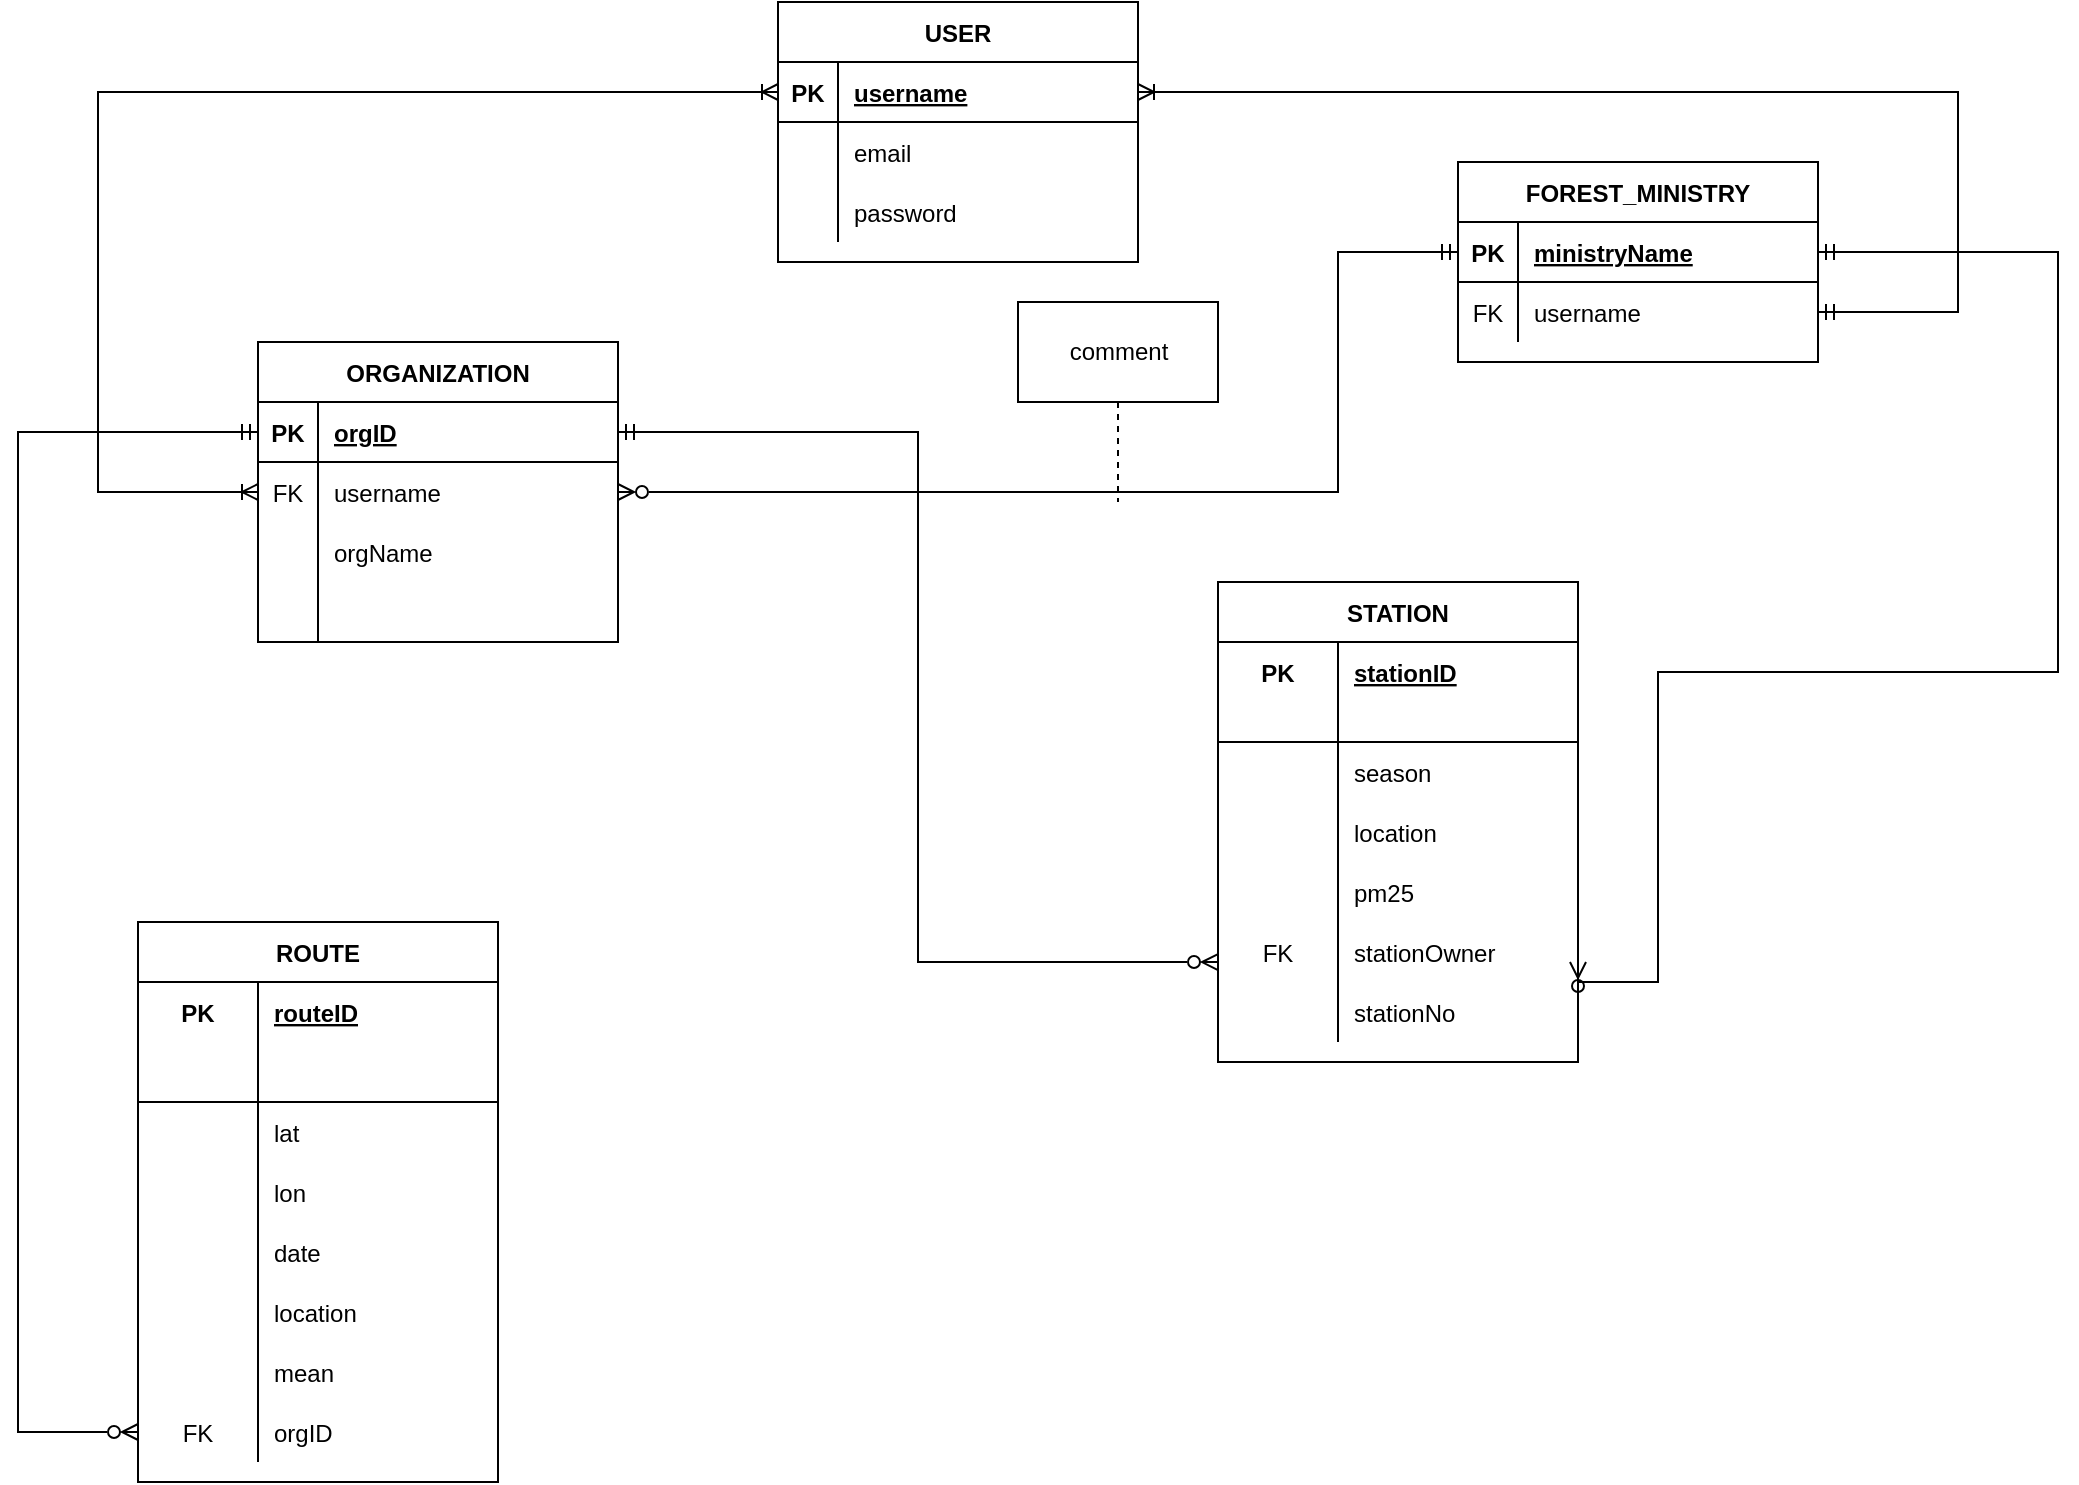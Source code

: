 <mxfile version="20.2.3" type="github">
  <diagram id="P1OG-PjNu5Km5bsU2w-7" name="Page-1">
    <mxGraphModel dx="962" dy="535" grid="1" gridSize="10" guides="1" tooltips="1" connect="1" arrows="1" fold="1" page="1" pageScale="1" pageWidth="850" pageHeight="1100" math="0" shadow="0">
      <root>
        <mxCell id="0" />
        <mxCell id="1" parent="0" />
        <mxCell id="Fa2v_tVgQHneqK8aDZX6-1" value="USER" style="shape=table;startSize=30;container=1;collapsible=1;childLayout=tableLayout;fixedRows=1;rowLines=0;fontStyle=1;align=center;resizeLast=1;" parent="1" vertex="1">
          <mxGeometry x="440" y="270" width="180" height="130" as="geometry" />
        </mxCell>
        <mxCell id="Fa2v_tVgQHneqK8aDZX6-2" value="" style="shape=tableRow;horizontal=0;startSize=0;swimlaneHead=0;swimlaneBody=0;fillColor=none;collapsible=0;dropTarget=0;points=[[0,0.5],[1,0.5]];portConstraint=eastwest;top=0;left=0;right=0;bottom=1;" parent="Fa2v_tVgQHneqK8aDZX6-1" vertex="1">
          <mxGeometry y="30" width="180" height="30" as="geometry" />
        </mxCell>
        <mxCell id="Fa2v_tVgQHneqK8aDZX6-3" value="PK" style="shape=partialRectangle;connectable=0;fillColor=none;top=0;left=0;bottom=0;right=0;fontStyle=1;overflow=hidden;" parent="Fa2v_tVgQHneqK8aDZX6-2" vertex="1">
          <mxGeometry width="30" height="30" as="geometry">
            <mxRectangle width="30" height="30" as="alternateBounds" />
          </mxGeometry>
        </mxCell>
        <mxCell id="Fa2v_tVgQHneqK8aDZX6-4" value="username" style="shape=partialRectangle;connectable=0;fillColor=none;top=0;left=0;bottom=0;right=0;align=left;spacingLeft=6;fontStyle=5;overflow=hidden;" parent="Fa2v_tVgQHneqK8aDZX6-2" vertex="1">
          <mxGeometry x="30" width="150" height="30" as="geometry">
            <mxRectangle width="150" height="30" as="alternateBounds" />
          </mxGeometry>
        </mxCell>
        <mxCell id="Fa2v_tVgQHneqK8aDZX6-5" value="" style="shape=tableRow;horizontal=0;startSize=0;swimlaneHead=0;swimlaneBody=0;fillColor=none;collapsible=0;dropTarget=0;points=[[0,0.5],[1,0.5]];portConstraint=eastwest;top=0;left=0;right=0;bottom=0;" parent="Fa2v_tVgQHneqK8aDZX6-1" vertex="1">
          <mxGeometry y="60" width="180" height="30" as="geometry" />
        </mxCell>
        <mxCell id="Fa2v_tVgQHneqK8aDZX6-6" value="" style="shape=partialRectangle;connectable=0;fillColor=none;top=0;left=0;bottom=0;right=0;editable=1;overflow=hidden;" parent="Fa2v_tVgQHneqK8aDZX6-5" vertex="1">
          <mxGeometry width="30" height="30" as="geometry">
            <mxRectangle width="30" height="30" as="alternateBounds" />
          </mxGeometry>
        </mxCell>
        <mxCell id="Fa2v_tVgQHneqK8aDZX6-7" value="email" style="shape=partialRectangle;connectable=0;fillColor=none;top=0;left=0;bottom=0;right=0;align=left;spacingLeft=6;overflow=hidden;" parent="Fa2v_tVgQHneqK8aDZX6-5" vertex="1">
          <mxGeometry x="30" width="150" height="30" as="geometry">
            <mxRectangle width="150" height="30" as="alternateBounds" />
          </mxGeometry>
        </mxCell>
        <mxCell id="Fa2v_tVgQHneqK8aDZX6-8" value="" style="shape=tableRow;horizontal=0;startSize=0;swimlaneHead=0;swimlaneBody=0;fillColor=none;collapsible=0;dropTarget=0;points=[[0,0.5],[1,0.5]];portConstraint=eastwest;top=0;left=0;right=0;bottom=0;" parent="Fa2v_tVgQHneqK8aDZX6-1" vertex="1">
          <mxGeometry y="90" width="180" height="30" as="geometry" />
        </mxCell>
        <mxCell id="Fa2v_tVgQHneqK8aDZX6-9" value="" style="shape=partialRectangle;connectable=0;fillColor=none;top=0;left=0;bottom=0;right=0;editable=1;overflow=hidden;" parent="Fa2v_tVgQHneqK8aDZX6-8" vertex="1">
          <mxGeometry width="30" height="30" as="geometry">
            <mxRectangle width="30" height="30" as="alternateBounds" />
          </mxGeometry>
        </mxCell>
        <mxCell id="Fa2v_tVgQHneqK8aDZX6-10" value="password" style="shape=partialRectangle;connectable=0;fillColor=none;top=0;left=0;bottom=0;right=0;align=left;spacingLeft=6;overflow=hidden;" parent="Fa2v_tVgQHneqK8aDZX6-8" vertex="1">
          <mxGeometry x="30" width="150" height="30" as="geometry">
            <mxRectangle width="150" height="30" as="alternateBounds" />
          </mxGeometry>
        </mxCell>
        <mxCell id="Fa2v_tVgQHneqK8aDZX6-11" value="ORGANIZATION" style="shape=table;startSize=30;container=1;collapsible=1;childLayout=tableLayout;fixedRows=1;rowLines=0;fontStyle=1;align=center;resizeLast=1;" parent="1" vertex="1">
          <mxGeometry x="180" y="440" width="180" height="150" as="geometry" />
        </mxCell>
        <mxCell id="Fa2v_tVgQHneqK8aDZX6-12" value="" style="shape=tableRow;horizontal=0;startSize=0;swimlaneHead=0;swimlaneBody=0;fillColor=none;collapsible=0;dropTarget=0;points=[[0,0.5],[1,0.5]];portConstraint=eastwest;top=0;left=0;right=0;bottom=1;" parent="Fa2v_tVgQHneqK8aDZX6-11" vertex="1">
          <mxGeometry y="30" width="180" height="30" as="geometry" />
        </mxCell>
        <mxCell id="Fa2v_tVgQHneqK8aDZX6-13" value="PK" style="shape=partialRectangle;connectable=0;fillColor=none;top=0;left=0;bottom=0;right=0;fontStyle=1;overflow=hidden;" parent="Fa2v_tVgQHneqK8aDZX6-12" vertex="1">
          <mxGeometry width="30" height="30" as="geometry">
            <mxRectangle width="30" height="30" as="alternateBounds" />
          </mxGeometry>
        </mxCell>
        <mxCell id="Fa2v_tVgQHneqK8aDZX6-14" value="orgID" style="shape=partialRectangle;connectable=0;fillColor=none;top=0;left=0;bottom=0;right=0;align=left;spacingLeft=6;fontStyle=5;overflow=hidden;" parent="Fa2v_tVgQHneqK8aDZX6-12" vertex="1">
          <mxGeometry x="30" width="150" height="30" as="geometry">
            <mxRectangle width="150" height="30" as="alternateBounds" />
          </mxGeometry>
        </mxCell>
        <mxCell id="Fa2v_tVgQHneqK8aDZX6-15" value="" style="shape=tableRow;horizontal=0;startSize=0;swimlaneHead=0;swimlaneBody=0;fillColor=none;collapsible=0;dropTarget=0;points=[[0,0.5],[1,0.5]];portConstraint=eastwest;top=0;left=0;right=0;bottom=0;" parent="Fa2v_tVgQHneqK8aDZX6-11" vertex="1">
          <mxGeometry y="60" width="180" height="30" as="geometry" />
        </mxCell>
        <mxCell id="Fa2v_tVgQHneqK8aDZX6-16" value="FK" style="shape=partialRectangle;connectable=0;fillColor=none;top=0;left=0;bottom=0;right=0;editable=1;overflow=hidden;" parent="Fa2v_tVgQHneqK8aDZX6-15" vertex="1">
          <mxGeometry width="30" height="30" as="geometry">
            <mxRectangle width="30" height="30" as="alternateBounds" />
          </mxGeometry>
        </mxCell>
        <mxCell id="Fa2v_tVgQHneqK8aDZX6-17" value="username" style="shape=partialRectangle;connectable=0;fillColor=none;top=0;left=0;bottom=0;right=0;align=left;spacingLeft=6;overflow=hidden;" parent="Fa2v_tVgQHneqK8aDZX6-15" vertex="1">
          <mxGeometry x="30" width="150" height="30" as="geometry">
            <mxRectangle width="150" height="30" as="alternateBounds" />
          </mxGeometry>
        </mxCell>
        <mxCell id="Fa2v_tVgQHneqK8aDZX6-18" value="" style="shape=tableRow;horizontal=0;startSize=0;swimlaneHead=0;swimlaneBody=0;fillColor=none;collapsible=0;dropTarget=0;points=[[0,0.5],[1,0.5]];portConstraint=eastwest;top=0;left=0;right=0;bottom=0;" parent="Fa2v_tVgQHneqK8aDZX6-11" vertex="1">
          <mxGeometry y="90" width="180" height="30" as="geometry" />
        </mxCell>
        <mxCell id="Fa2v_tVgQHneqK8aDZX6-19" value="" style="shape=partialRectangle;connectable=0;fillColor=none;top=0;left=0;bottom=0;right=0;editable=1;overflow=hidden;" parent="Fa2v_tVgQHneqK8aDZX6-18" vertex="1">
          <mxGeometry width="30" height="30" as="geometry">
            <mxRectangle width="30" height="30" as="alternateBounds" />
          </mxGeometry>
        </mxCell>
        <mxCell id="Fa2v_tVgQHneqK8aDZX6-20" value="orgName" style="shape=partialRectangle;connectable=0;fillColor=none;top=0;left=0;bottom=0;right=0;align=left;spacingLeft=6;overflow=hidden;" parent="Fa2v_tVgQHneqK8aDZX6-18" vertex="1">
          <mxGeometry x="30" width="150" height="30" as="geometry">
            <mxRectangle width="150" height="30" as="alternateBounds" />
          </mxGeometry>
        </mxCell>
        <mxCell id="Fa2v_tVgQHneqK8aDZX6-21" value="" style="shape=tableRow;horizontal=0;startSize=0;swimlaneHead=0;swimlaneBody=0;fillColor=none;collapsible=0;dropTarget=0;points=[[0,0.5],[1,0.5]];portConstraint=eastwest;top=0;left=0;right=0;bottom=0;" parent="Fa2v_tVgQHneqK8aDZX6-11" vertex="1">
          <mxGeometry y="120" width="180" height="30" as="geometry" />
        </mxCell>
        <mxCell id="Fa2v_tVgQHneqK8aDZX6-22" value="" style="shape=partialRectangle;connectable=0;fillColor=none;top=0;left=0;bottom=0;right=0;editable=1;overflow=hidden;" parent="Fa2v_tVgQHneqK8aDZX6-21" vertex="1">
          <mxGeometry width="30" height="30" as="geometry">
            <mxRectangle width="30" height="30" as="alternateBounds" />
          </mxGeometry>
        </mxCell>
        <mxCell id="Fa2v_tVgQHneqK8aDZX6-23" value="" style="shape=partialRectangle;connectable=0;fillColor=none;top=0;left=0;bottom=0;right=0;align=left;spacingLeft=6;overflow=hidden;" parent="Fa2v_tVgQHneqK8aDZX6-21" vertex="1">
          <mxGeometry x="30" width="150" height="30" as="geometry">
            <mxRectangle width="150" height="30" as="alternateBounds" />
          </mxGeometry>
        </mxCell>
        <mxCell id="Fa2v_tVgQHneqK8aDZX6-24" style="edgeStyle=orthogonalEdgeStyle;rounded=0;orthogonalLoop=1;jettySize=auto;html=1;endArrow=ERoneToMany;endFill=0;startArrow=ERoneToMany;startFill=0;exitX=0;exitY=0.5;exitDx=0;exitDy=0;entryX=0;entryY=0.5;entryDx=0;entryDy=0;" parent="1" source="Fa2v_tVgQHneqK8aDZX6-2" target="Fa2v_tVgQHneqK8aDZX6-15" edge="1">
          <mxGeometry relative="1" as="geometry">
            <Array as="points">
              <mxPoint x="100" y="315" />
              <mxPoint x="100" y="515" />
            </Array>
            <mxPoint x="440" y="320" as="sourcePoint" />
            <mxPoint x="170" y="540" as="targetPoint" />
          </mxGeometry>
        </mxCell>
        <mxCell id="Fa2v_tVgQHneqK8aDZX6-25" style="edgeStyle=orthogonalEdgeStyle;rounded=0;orthogonalLoop=1;jettySize=auto;html=1;startArrow=ERmandOne;startFill=0;endArrow=ERzeroToMany;endFill=0;exitX=0;exitY=0.5;exitDx=0;exitDy=0;entryX=1;entryY=0.5;entryDx=0;entryDy=0;" parent="1" source="Fa2v_tVgQHneqK8aDZX6-27" target="Fa2v_tVgQHneqK8aDZX6-15" edge="1">
          <mxGeometry relative="1" as="geometry">
            <Array as="points">
              <mxPoint x="720" y="395" />
              <mxPoint x="720" y="515" />
            </Array>
            <mxPoint x="760" y="400" as="sourcePoint" />
            <mxPoint x="390" y="520" as="targetPoint" />
          </mxGeometry>
        </mxCell>
        <mxCell id="Fa2v_tVgQHneqK8aDZX6-26" value="FOREST_MINISTRY" style="shape=table;startSize=30;container=1;collapsible=1;childLayout=tableLayout;fixedRows=1;rowLines=0;fontStyle=1;align=center;resizeLast=1;" parent="1" vertex="1">
          <mxGeometry x="780" y="350" width="180" height="100" as="geometry" />
        </mxCell>
        <mxCell id="Fa2v_tVgQHneqK8aDZX6-27" value="" style="shape=tableRow;horizontal=0;startSize=0;swimlaneHead=0;swimlaneBody=0;fillColor=none;collapsible=0;dropTarget=0;points=[[0,0.5],[1,0.5]];portConstraint=eastwest;top=0;left=0;right=0;bottom=1;" parent="Fa2v_tVgQHneqK8aDZX6-26" vertex="1">
          <mxGeometry y="30" width="180" height="30" as="geometry" />
        </mxCell>
        <mxCell id="Fa2v_tVgQHneqK8aDZX6-28" value="PK" style="shape=partialRectangle;connectable=0;fillColor=none;top=0;left=0;bottom=0;right=0;fontStyle=1;overflow=hidden;" parent="Fa2v_tVgQHneqK8aDZX6-27" vertex="1">
          <mxGeometry width="30" height="30" as="geometry">
            <mxRectangle width="30" height="30" as="alternateBounds" />
          </mxGeometry>
        </mxCell>
        <mxCell id="Fa2v_tVgQHneqK8aDZX6-29" value="ministryName" style="shape=partialRectangle;connectable=0;fillColor=none;top=0;left=0;bottom=0;right=0;align=left;spacingLeft=6;fontStyle=5;overflow=hidden;" parent="Fa2v_tVgQHneqK8aDZX6-27" vertex="1">
          <mxGeometry x="30" width="150" height="30" as="geometry">
            <mxRectangle width="150" height="30" as="alternateBounds" />
          </mxGeometry>
        </mxCell>
        <mxCell id="Fa2v_tVgQHneqK8aDZX6-30" value="" style="shape=tableRow;horizontal=0;startSize=0;swimlaneHead=0;swimlaneBody=0;fillColor=none;collapsible=0;dropTarget=0;points=[[0,0.5],[1,0.5]];portConstraint=eastwest;top=0;left=0;right=0;bottom=0;" parent="Fa2v_tVgQHneqK8aDZX6-26" vertex="1">
          <mxGeometry y="60" width="180" height="30" as="geometry" />
        </mxCell>
        <mxCell id="Fa2v_tVgQHneqK8aDZX6-31" value="FK" style="shape=partialRectangle;connectable=0;fillColor=none;top=0;left=0;bottom=0;right=0;editable=1;overflow=hidden;" parent="Fa2v_tVgQHneqK8aDZX6-30" vertex="1">
          <mxGeometry width="30" height="30" as="geometry">
            <mxRectangle width="30" height="30" as="alternateBounds" />
          </mxGeometry>
        </mxCell>
        <mxCell id="Fa2v_tVgQHneqK8aDZX6-32" value="username" style="shape=partialRectangle;connectable=0;fillColor=none;top=0;left=0;bottom=0;right=0;align=left;spacingLeft=6;overflow=hidden;" parent="Fa2v_tVgQHneqK8aDZX6-30" vertex="1">
          <mxGeometry x="30" width="150" height="30" as="geometry">
            <mxRectangle width="150" height="30" as="alternateBounds" />
          </mxGeometry>
        </mxCell>
        <mxCell id="Fa2v_tVgQHneqK8aDZX6-33" style="rounded=0;orthogonalLoop=1;jettySize=auto;html=1;endArrow=ERmandOne;endFill=0;startArrow=ERoneToMany;startFill=0;edgeStyle=orthogonalEdgeStyle;entryX=1;entryY=0.5;entryDx=0;entryDy=0;exitX=1;exitY=0.5;exitDx=0;exitDy=0;" parent="1" source="Fa2v_tVgQHneqK8aDZX6-2" target="Fa2v_tVgQHneqK8aDZX6-30" edge="1">
          <mxGeometry relative="1" as="geometry">
            <mxPoint x="980" y="440" as="targetPoint" />
            <Array as="points">
              <mxPoint x="1030" y="315" />
              <mxPoint x="1030" y="425" />
            </Array>
            <mxPoint x="670" y="310" as="sourcePoint" />
          </mxGeometry>
        </mxCell>
        <mxCell id="Fa2v_tVgQHneqK8aDZX6-34" value="ROUTE" style="shape=table;startSize=30;container=1;collapsible=1;childLayout=tableLayout;fixedRows=1;rowLines=0;fontStyle=1;align=center;resizeLast=1;" parent="1" vertex="1">
          <mxGeometry x="120" y="730" width="180" height="280" as="geometry" />
        </mxCell>
        <mxCell id="Fa2v_tVgQHneqK8aDZX6-35" value="" style="shape=tableRow;horizontal=0;startSize=0;swimlaneHead=0;swimlaneBody=0;fillColor=none;collapsible=0;dropTarget=0;points=[[0,0.5],[1,0.5]];portConstraint=eastwest;top=0;left=0;right=0;bottom=0;" parent="Fa2v_tVgQHneqK8aDZX6-34" vertex="1">
          <mxGeometry y="30" width="180" height="30" as="geometry" />
        </mxCell>
        <mxCell id="Fa2v_tVgQHneqK8aDZX6-36" value="PK" style="shape=partialRectangle;connectable=0;fillColor=none;top=0;left=0;bottom=0;right=0;fontStyle=1;overflow=hidden;" parent="Fa2v_tVgQHneqK8aDZX6-35" vertex="1">
          <mxGeometry width="60" height="30" as="geometry">
            <mxRectangle width="60" height="30" as="alternateBounds" />
          </mxGeometry>
        </mxCell>
        <mxCell id="Fa2v_tVgQHneqK8aDZX6-37" value="routeID" style="shape=partialRectangle;connectable=0;fillColor=none;top=0;left=0;bottom=0;right=0;align=left;spacingLeft=6;fontStyle=5;overflow=hidden;" parent="Fa2v_tVgQHneqK8aDZX6-35" vertex="1">
          <mxGeometry x="60" width="120" height="30" as="geometry">
            <mxRectangle width="120" height="30" as="alternateBounds" />
          </mxGeometry>
        </mxCell>
        <mxCell id="Fa2v_tVgQHneqK8aDZX6-38" value="" style="shape=tableRow;horizontal=0;startSize=0;swimlaneHead=0;swimlaneBody=0;fillColor=none;collapsible=0;dropTarget=0;points=[[0,0.5],[1,0.5]];portConstraint=eastwest;top=0;left=0;right=0;bottom=1;" parent="Fa2v_tVgQHneqK8aDZX6-34" vertex="1">
          <mxGeometry y="60" width="180" height="30" as="geometry" />
        </mxCell>
        <mxCell id="Fa2v_tVgQHneqK8aDZX6-39" value="" style="shape=partialRectangle;connectable=0;fillColor=none;top=0;left=0;bottom=0;right=0;fontStyle=1;overflow=hidden;" parent="Fa2v_tVgQHneqK8aDZX6-38" vertex="1">
          <mxGeometry width="60" height="30" as="geometry">
            <mxRectangle width="60" height="30" as="alternateBounds" />
          </mxGeometry>
        </mxCell>
        <mxCell id="Fa2v_tVgQHneqK8aDZX6-40" value="" style="shape=partialRectangle;connectable=0;fillColor=none;top=0;left=0;bottom=0;right=0;align=left;spacingLeft=6;fontStyle=5;overflow=hidden;" parent="Fa2v_tVgQHneqK8aDZX6-38" vertex="1">
          <mxGeometry x="60" width="120" height="30" as="geometry">
            <mxRectangle width="120" height="30" as="alternateBounds" />
          </mxGeometry>
        </mxCell>
        <mxCell id="Fa2v_tVgQHneqK8aDZX6-41" value="" style="shape=tableRow;horizontal=0;startSize=0;swimlaneHead=0;swimlaneBody=0;fillColor=none;collapsible=0;dropTarget=0;points=[[0,0.5],[1,0.5]];portConstraint=eastwest;top=0;left=0;right=0;bottom=0;" parent="Fa2v_tVgQHneqK8aDZX6-34" vertex="1">
          <mxGeometry y="90" width="180" height="30" as="geometry" />
        </mxCell>
        <mxCell id="Fa2v_tVgQHneqK8aDZX6-42" value="" style="shape=partialRectangle;connectable=0;fillColor=none;top=0;left=0;bottom=0;right=0;editable=1;overflow=hidden;" parent="Fa2v_tVgQHneqK8aDZX6-41" vertex="1">
          <mxGeometry width="60" height="30" as="geometry">
            <mxRectangle width="60" height="30" as="alternateBounds" />
          </mxGeometry>
        </mxCell>
        <mxCell id="Fa2v_tVgQHneqK8aDZX6-43" value="lat" style="shape=partialRectangle;connectable=0;fillColor=none;top=0;left=0;bottom=0;right=0;align=left;spacingLeft=6;overflow=hidden;" parent="Fa2v_tVgQHneqK8aDZX6-41" vertex="1">
          <mxGeometry x="60" width="120" height="30" as="geometry">
            <mxRectangle width="120" height="30" as="alternateBounds" />
          </mxGeometry>
        </mxCell>
        <mxCell id="Fa2v_tVgQHneqK8aDZX6-44" value="" style="shape=tableRow;horizontal=0;startSize=0;swimlaneHead=0;swimlaneBody=0;fillColor=none;collapsible=0;dropTarget=0;points=[[0,0.5],[1,0.5]];portConstraint=eastwest;top=0;left=0;right=0;bottom=0;" parent="Fa2v_tVgQHneqK8aDZX6-34" vertex="1">
          <mxGeometry y="120" width="180" height="30" as="geometry" />
        </mxCell>
        <mxCell id="Fa2v_tVgQHneqK8aDZX6-45" value="" style="shape=partialRectangle;connectable=0;fillColor=none;top=0;left=0;bottom=0;right=0;editable=1;overflow=hidden;" parent="Fa2v_tVgQHneqK8aDZX6-44" vertex="1">
          <mxGeometry width="60" height="30" as="geometry">
            <mxRectangle width="60" height="30" as="alternateBounds" />
          </mxGeometry>
        </mxCell>
        <mxCell id="Fa2v_tVgQHneqK8aDZX6-46" value="lon" style="shape=partialRectangle;connectable=0;fillColor=none;top=0;left=0;bottom=0;right=0;align=left;spacingLeft=6;overflow=hidden;" parent="Fa2v_tVgQHneqK8aDZX6-44" vertex="1">
          <mxGeometry x="60" width="120" height="30" as="geometry">
            <mxRectangle width="120" height="30" as="alternateBounds" />
          </mxGeometry>
        </mxCell>
        <mxCell id="Fa2v_tVgQHneqK8aDZX6-47" value="" style="shape=tableRow;horizontal=0;startSize=0;swimlaneHead=0;swimlaneBody=0;fillColor=none;collapsible=0;dropTarget=0;points=[[0,0.5],[1,0.5]];portConstraint=eastwest;top=0;left=0;right=0;bottom=0;" parent="Fa2v_tVgQHneqK8aDZX6-34" vertex="1">
          <mxGeometry y="150" width="180" height="30" as="geometry" />
        </mxCell>
        <mxCell id="Fa2v_tVgQHneqK8aDZX6-48" value="" style="shape=partialRectangle;connectable=0;fillColor=none;top=0;left=0;bottom=0;right=0;editable=1;overflow=hidden;" parent="Fa2v_tVgQHneqK8aDZX6-47" vertex="1">
          <mxGeometry width="60" height="30" as="geometry">
            <mxRectangle width="60" height="30" as="alternateBounds" />
          </mxGeometry>
        </mxCell>
        <mxCell id="Fa2v_tVgQHneqK8aDZX6-49" value="date" style="shape=partialRectangle;connectable=0;fillColor=none;top=0;left=0;bottom=0;right=0;align=left;spacingLeft=6;overflow=hidden;" parent="Fa2v_tVgQHneqK8aDZX6-47" vertex="1">
          <mxGeometry x="60" width="120" height="30" as="geometry">
            <mxRectangle width="120" height="30" as="alternateBounds" />
          </mxGeometry>
        </mxCell>
        <mxCell id="Fa2v_tVgQHneqK8aDZX6-50" value="" style="shape=tableRow;horizontal=0;startSize=0;swimlaneHead=0;swimlaneBody=0;fillColor=none;collapsible=0;dropTarget=0;points=[[0,0.5],[1,0.5]];portConstraint=eastwest;top=0;left=0;right=0;bottom=0;" parent="Fa2v_tVgQHneqK8aDZX6-34" vertex="1">
          <mxGeometry y="180" width="180" height="30" as="geometry" />
        </mxCell>
        <mxCell id="Fa2v_tVgQHneqK8aDZX6-51" value="" style="shape=partialRectangle;connectable=0;fillColor=none;top=0;left=0;bottom=0;right=0;editable=1;overflow=hidden;" parent="Fa2v_tVgQHneqK8aDZX6-50" vertex="1">
          <mxGeometry width="60" height="30" as="geometry">
            <mxRectangle width="60" height="30" as="alternateBounds" />
          </mxGeometry>
        </mxCell>
        <mxCell id="Fa2v_tVgQHneqK8aDZX6-52" value="location" style="shape=partialRectangle;connectable=0;fillColor=none;top=0;left=0;bottom=0;right=0;align=left;spacingLeft=6;overflow=hidden;" parent="Fa2v_tVgQHneqK8aDZX6-50" vertex="1">
          <mxGeometry x="60" width="120" height="30" as="geometry">
            <mxRectangle width="120" height="30" as="alternateBounds" />
          </mxGeometry>
        </mxCell>
        <mxCell id="Fa2v_tVgQHneqK8aDZX6-53" value="" style="shape=tableRow;horizontal=0;startSize=0;swimlaneHead=0;swimlaneBody=0;fillColor=none;collapsible=0;dropTarget=0;points=[[0,0.5],[1,0.5]];portConstraint=eastwest;top=0;left=0;right=0;bottom=0;" parent="Fa2v_tVgQHneqK8aDZX6-34" vertex="1">
          <mxGeometry y="210" width="180" height="30" as="geometry" />
        </mxCell>
        <mxCell id="Fa2v_tVgQHneqK8aDZX6-54" value="" style="shape=partialRectangle;connectable=0;fillColor=none;top=0;left=0;bottom=0;right=0;editable=1;overflow=hidden;" parent="Fa2v_tVgQHneqK8aDZX6-53" vertex="1">
          <mxGeometry width="60" height="30" as="geometry">
            <mxRectangle width="60" height="30" as="alternateBounds" />
          </mxGeometry>
        </mxCell>
        <mxCell id="Fa2v_tVgQHneqK8aDZX6-55" value="mean" style="shape=partialRectangle;connectable=0;fillColor=none;top=0;left=0;bottom=0;right=0;align=left;spacingLeft=6;overflow=hidden;" parent="Fa2v_tVgQHneqK8aDZX6-53" vertex="1">
          <mxGeometry x="60" width="120" height="30" as="geometry">
            <mxRectangle width="120" height="30" as="alternateBounds" />
          </mxGeometry>
        </mxCell>
        <mxCell id="1m5my00AeO6LskAyZeh7-1" value="" style="shape=tableRow;horizontal=0;startSize=0;swimlaneHead=0;swimlaneBody=0;fillColor=none;collapsible=0;dropTarget=0;points=[[0,0.5],[1,0.5]];portConstraint=eastwest;top=0;left=0;right=0;bottom=0;" parent="Fa2v_tVgQHneqK8aDZX6-34" vertex="1">
          <mxGeometry y="240" width="180" height="30" as="geometry" />
        </mxCell>
        <mxCell id="1m5my00AeO6LskAyZeh7-2" value="FK" style="shape=partialRectangle;connectable=0;fillColor=none;top=0;left=0;bottom=0;right=0;editable=1;overflow=hidden;" parent="1m5my00AeO6LskAyZeh7-1" vertex="1">
          <mxGeometry width="60" height="30" as="geometry">
            <mxRectangle width="60" height="30" as="alternateBounds" />
          </mxGeometry>
        </mxCell>
        <mxCell id="1m5my00AeO6LskAyZeh7-3" value="orgID" style="shape=partialRectangle;connectable=0;fillColor=none;top=0;left=0;bottom=0;right=0;align=left;spacingLeft=6;overflow=hidden;" parent="1m5my00AeO6LskAyZeh7-1" vertex="1">
          <mxGeometry x="60" width="120" height="30" as="geometry">
            <mxRectangle width="120" height="30" as="alternateBounds" />
          </mxGeometry>
        </mxCell>
        <mxCell id="Fa2v_tVgQHneqK8aDZX6-56" style="edgeStyle=orthogonalEdgeStyle;rounded=0;orthogonalLoop=1;jettySize=auto;html=1;startArrow=ERmandOne;startFill=0;endArrow=ERzeroToMany;endFill=0;exitX=0;exitY=0.5;exitDx=0;exitDy=0;entryX=0;entryY=0.5;entryDx=0;entryDy=0;" parent="1" source="Fa2v_tVgQHneqK8aDZX6-12" target="1m5my00AeO6LskAyZeh7-1" edge="1">
          <mxGeometry relative="1" as="geometry">
            <Array as="points">
              <mxPoint x="60" y="485" />
              <mxPoint x="60" y="985" />
            </Array>
            <mxPoint x="180" y="485" as="sourcePoint" />
            <mxPoint x="110" y="775" as="targetPoint" />
          </mxGeometry>
        </mxCell>
        <mxCell id="Fa2v_tVgQHneqK8aDZX6-57" value="STATION" style="shape=table;startSize=30;container=1;collapsible=1;childLayout=tableLayout;fixedRows=1;rowLines=0;fontStyle=1;align=center;resizeLast=1;" parent="1" vertex="1">
          <mxGeometry x="660" y="560" width="180" height="240" as="geometry" />
        </mxCell>
        <mxCell id="Fa2v_tVgQHneqK8aDZX6-58" value="" style="shape=tableRow;horizontal=0;startSize=0;swimlaneHead=0;swimlaneBody=0;fillColor=none;collapsible=0;dropTarget=0;points=[[0,0.5],[1,0.5]];portConstraint=eastwest;top=0;left=0;right=0;bottom=0;" parent="Fa2v_tVgQHneqK8aDZX6-57" vertex="1">
          <mxGeometry y="30" width="180" height="30" as="geometry" />
        </mxCell>
        <mxCell id="Fa2v_tVgQHneqK8aDZX6-59" value="PK" style="shape=partialRectangle;connectable=0;fillColor=none;top=0;left=0;bottom=0;right=0;fontStyle=1;overflow=hidden;" parent="Fa2v_tVgQHneqK8aDZX6-58" vertex="1">
          <mxGeometry width="60" height="30" as="geometry">
            <mxRectangle width="60" height="30" as="alternateBounds" />
          </mxGeometry>
        </mxCell>
        <mxCell id="Fa2v_tVgQHneqK8aDZX6-60" value="stationID" style="shape=partialRectangle;connectable=0;fillColor=none;top=0;left=0;bottom=0;right=0;align=left;spacingLeft=6;fontStyle=5;overflow=hidden;" parent="Fa2v_tVgQHneqK8aDZX6-58" vertex="1">
          <mxGeometry x="60" width="120" height="30" as="geometry">
            <mxRectangle width="120" height="30" as="alternateBounds" />
          </mxGeometry>
        </mxCell>
        <mxCell id="Fa2v_tVgQHneqK8aDZX6-61" value="" style="shape=tableRow;horizontal=0;startSize=0;swimlaneHead=0;swimlaneBody=0;fillColor=none;collapsible=0;dropTarget=0;points=[[0,0.5],[1,0.5]];portConstraint=eastwest;top=0;left=0;right=0;bottom=1;" parent="Fa2v_tVgQHneqK8aDZX6-57" vertex="1">
          <mxGeometry y="60" width="180" height="20" as="geometry" />
        </mxCell>
        <mxCell id="Fa2v_tVgQHneqK8aDZX6-62" value="" style="shape=partialRectangle;connectable=0;fillColor=none;top=0;left=0;bottom=0;right=0;fontStyle=1;overflow=hidden;" parent="Fa2v_tVgQHneqK8aDZX6-61" vertex="1">
          <mxGeometry width="60" height="20" as="geometry">
            <mxRectangle width="60" height="20" as="alternateBounds" />
          </mxGeometry>
        </mxCell>
        <mxCell id="Fa2v_tVgQHneqK8aDZX6-63" value="" style="shape=partialRectangle;connectable=0;fillColor=none;top=0;left=0;bottom=0;right=0;align=left;spacingLeft=6;fontStyle=5;overflow=hidden;" parent="Fa2v_tVgQHneqK8aDZX6-61" vertex="1">
          <mxGeometry x="60" width="120" height="20" as="geometry">
            <mxRectangle width="120" height="20" as="alternateBounds" />
          </mxGeometry>
        </mxCell>
        <mxCell id="Fa2v_tVgQHneqK8aDZX6-64" value="" style="shape=tableRow;horizontal=0;startSize=0;swimlaneHead=0;swimlaneBody=0;fillColor=none;collapsible=0;dropTarget=0;points=[[0,0.5],[1,0.5]];portConstraint=eastwest;top=0;left=0;right=0;bottom=0;" parent="Fa2v_tVgQHneqK8aDZX6-57" vertex="1">
          <mxGeometry y="80" width="180" height="30" as="geometry" />
        </mxCell>
        <mxCell id="Fa2v_tVgQHneqK8aDZX6-65" value="" style="shape=partialRectangle;connectable=0;fillColor=none;top=0;left=0;bottom=0;right=0;editable=1;overflow=hidden;" parent="Fa2v_tVgQHneqK8aDZX6-64" vertex="1">
          <mxGeometry width="60" height="30" as="geometry">
            <mxRectangle width="60" height="30" as="alternateBounds" />
          </mxGeometry>
        </mxCell>
        <mxCell id="Fa2v_tVgQHneqK8aDZX6-66" value="season" style="shape=partialRectangle;connectable=0;fillColor=none;top=0;left=0;bottom=0;right=0;align=left;spacingLeft=6;overflow=hidden;" parent="Fa2v_tVgQHneqK8aDZX6-64" vertex="1">
          <mxGeometry x="60" width="120" height="30" as="geometry">
            <mxRectangle width="120" height="30" as="alternateBounds" />
          </mxGeometry>
        </mxCell>
        <mxCell id="Fa2v_tVgQHneqK8aDZX6-67" value="" style="shape=tableRow;horizontal=0;startSize=0;swimlaneHead=0;swimlaneBody=0;fillColor=none;collapsible=0;dropTarget=0;points=[[0,0.5],[1,0.5]];portConstraint=eastwest;top=0;left=0;right=0;bottom=0;" parent="Fa2v_tVgQHneqK8aDZX6-57" vertex="1">
          <mxGeometry y="110" width="180" height="30" as="geometry" />
        </mxCell>
        <mxCell id="Fa2v_tVgQHneqK8aDZX6-68" value="" style="shape=partialRectangle;connectable=0;fillColor=none;top=0;left=0;bottom=0;right=0;editable=1;overflow=hidden;" parent="Fa2v_tVgQHneqK8aDZX6-67" vertex="1">
          <mxGeometry width="60" height="30" as="geometry">
            <mxRectangle width="60" height="30" as="alternateBounds" />
          </mxGeometry>
        </mxCell>
        <mxCell id="Fa2v_tVgQHneqK8aDZX6-69" value="location" style="shape=partialRectangle;connectable=0;fillColor=none;top=0;left=0;bottom=0;right=0;align=left;spacingLeft=6;overflow=hidden;" parent="Fa2v_tVgQHneqK8aDZX6-67" vertex="1">
          <mxGeometry x="60" width="120" height="30" as="geometry">
            <mxRectangle width="120" height="30" as="alternateBounds" />
          </mxGeometry>
        </mxCell>
        <mxCell id="Fa2v_tVgQHneqK8aDZX6-70" value="" style="shape=tableRow;horizontal=0;startSize=0;swimlaneHead=0;swimlaneBody=0;fillColor=none;collapsible=0;dropTarget=0;points=[[0,0.5],[1,0.5]];portConstraint=eastwest;top=0;left=0;right=0;bottom=0;" parent="Fa2v_tVgQHneqK8aDZX6-57" vertex="1">
          <mxGeometry y="140" width="180" height="30" as="geometry" />
        </mxCell>
        <mxCell id="Fa2v_tVgQHneqK8aDZX6-71" value="" style="shape=partialRectangle;connectable=0;fillColor=none;top=0;left=0;bottom=0;right=0;editable=1;overflow=hidden;" parent="Fa2v_tVgQHneqK8aDZX6-70" vertex="1">
          <mxGeometry width="60" height="30" as="geometry">
            <mxRectangle width="60" height="30" as="alternateBounds" />
          </mxGeometry>
        </mxCell>
        <mxCell id="Fa2v_tVgQHneqK8aDZX6-72" value="pm25" style="shape=partialRectangle;connectable=0;fillColor=none;top=0;left=0;bottom=0;right=0;align=left;spacingLeft=6;overflow=hidden;" parent="Fa2v_tVgQHneqK8aDZX6-70" vertex="1">
          <mxGeometry x="60" width="120" height="30" as="geometry">
            <mxRectangle width="120" height="30" as="alternateBounds" />
          </mxGeometry>
        </mxCell>
        <mxCell id="1m5my00AeO6LskAyZeh7-4" value="" style="shape=tableRow;horizontal=0;startSize=0;swimlaneHead=0;swimlaneBody=0;fillColor=none;collapsible=0;dropTarget=0;points=[[0,0.5],[1,0.5]];portConstraint=eastwest;top=0;left=0;right=0;bottom=0;" parent="Fa2v_tVgQHneqK8aDZX6-57" vertex="1">
          <mxGeometry y="170" width="180" height="30" as="geometry" />
        </mxCell>
        <mxCell id="1m5my00AeO6LskAyZeh7-5" value="FK" style="shape=partialRectangle;connectable=0;fillColor=none;top=0;left=0;bottom=0;right=0;editable=1;overflow=hidden;" parent="1m5my00AeO6LskAyZeh7-4" vertex="1">
          <mxGeometry width="60" height="30" as="geometry">
            <mxRectangle width="60" height="30" as="alternateBounds" />
          </mxGeometry>
        </mxCell>
        <mxCell id="1m5my00AeO6LskAyZeh7-6" value="stationOwner" style="shape=partialRectangle;connectable=0;fillColor=none;top=0;left=0;bottom=0;right=0;align=left;spacingLeft=6;overflow=hidden;" parent="1m5my00AeO6LskAyZeh7-4" vertex="1">
          <mxGeometry x="60" width="120" height="30" as="geometry">
            <mxRectangle width="120" height="30" as="alternateBounds" />
          </mxGeometry>
        </mxCell>
        <mxCell id="1m5my00AeO6LskAyZeh7-7" value="" style="shape=tableRow;horizontal=0;startSize=0;swimlaneHead=0;swimlaneBody=0;fillColor=none;collapsible=0;dropTarget=0;points=[[0,0.5],[1,0.5]];portConstraint=eastwest;top=0;left=0;right=0;bottom=0;" parent="Fa2v_tVgQHneqK8aDZX6-57" vertex="1">
          <mxGeometry y="200" width="180" height="30" as="geometry" />
        </mxCell>
        <mxCell id="1m5my00AeO6LskAyZeh7-8" value="" style="shape=partialRectangle;connectable=0;fillColor=none;top=0;left=0;bottom=0;right=0;editable=1;overflow=hidden;" parent="1m5my00AeO6LskAyZeh7-7" vertex="1">
          <mxGeometry width="60" height="30" as="geometry">
            <mxRectangle width="60" height="30" as="alternateBounds" />
          </mxGeometry>
        </mxCell>
        <mxCell id="1m5my00AeO6LskAyZeh7-9" value="stationNo" style="shape=partialRectangle;connectable=0;fillColor=none;top=0;left=0;bottom=0;right=0;align=left;spacingLeft=6;overflow=hidden;" parent="1m5my00AeO6LskAyZeh7-7" vertex="1">
          <mxGeometry x="60" width="120" height="30" as="geometry">
            <mxRectangle width="120" height="30" as="alternateBounds" />
          </mxGeometry>
        </mxCell>
        <mxCell id="Fa2v_tVgQHneqK8aDZX6-73" style="edgeStyle=orthogonalEdgeStyle;rounded=0;orthogonalLoop=1;jettySize=auto;html=1;startArrow=ERmandOne;startFill=0;endArrow=ERzeroToMany;endFill=0;exitX=1;exitY=0.5;exitDx=0;exitDy=0;entryX=0;entryY=0.667;entryDx=0;entryDy=0;entryPerimeter=0;" parent="1" source="Fa2v_tVgQHneqK8aDZX6-12" target="1m5my00AeO6LskAyZeh7-4" edge="1">
          <mxGeometry relative="1" as="geometry">
            <mxPoint x="390" y="490" as="sourcePoint" />
          </mxGeometry>
        </mxCell>
        <mxCell id="Fa2v_tVgQHneqK8aDZX6-74" style="edgeStyle=orthogonalEdgeStyle;rounded=0;orthogonalLoop=1;jettySize=auto;html=1;startArrow=ERmandOne;startFill=0;endArrow=ERzeroToMany;endFill=0;entryX=1;entryY=0.667;entryDx=0;entryDy=0;exitX=1;exitY=0.5;exitDx=0;exitDy=0;entryPerimeter=0;" parent="1" source="Fa2v_tVgQHneqK8aDZX6-27" target="1m5my00AeO6LskAyZeh7-4" edge="1">
          <mxGeometry relative="1" as="geometry">
            <Array as="points">
              <mxPoint x="1080" y="395" />
              <mxPoint x="1080" y="605" />
              <mxPoint x="880" y="605" />
              <mxPoint x="880" y="760" />
            </Array>
            <mxPoint x="980" y="405" as="sourcePoint" />
            <mxPoint x="900" y="600" as="targetPoint" />
          </mxGeometry>
        </mxCell>
        <mxCell id="Fa2v_tVgQHneqK8aDZX6-75" style="edgeStyle=orthogonalEdgeStyle;rounded=0;orthogonalLoop=1;jettySize=auto;html=1;startArrow=none;startFill=0;endArrow=none;endFill=0;dashed=1;" parent="1" source="Fa2v_tVgQHneqK8aDZX6-76" edge="1">
          <mxGeometry relative="1" as="geometry">
            <mxPoint x="610" y="520" as="targetPoint" />
          </mxGeometry>
        </mxCell>
        <mxCell id="Fa2v_tVgQHneqK8aDZX6-76" value="comment" style="html=1;dashed=0;whitespace=wrap;" parent="1" vertex="1">
          <mxGeometry x="560" y="420" width="100" height="50" as="geometry" />
        </mxCell>
      </root>
    </mxGraphModel>
  </diagram>
</mxfile>
